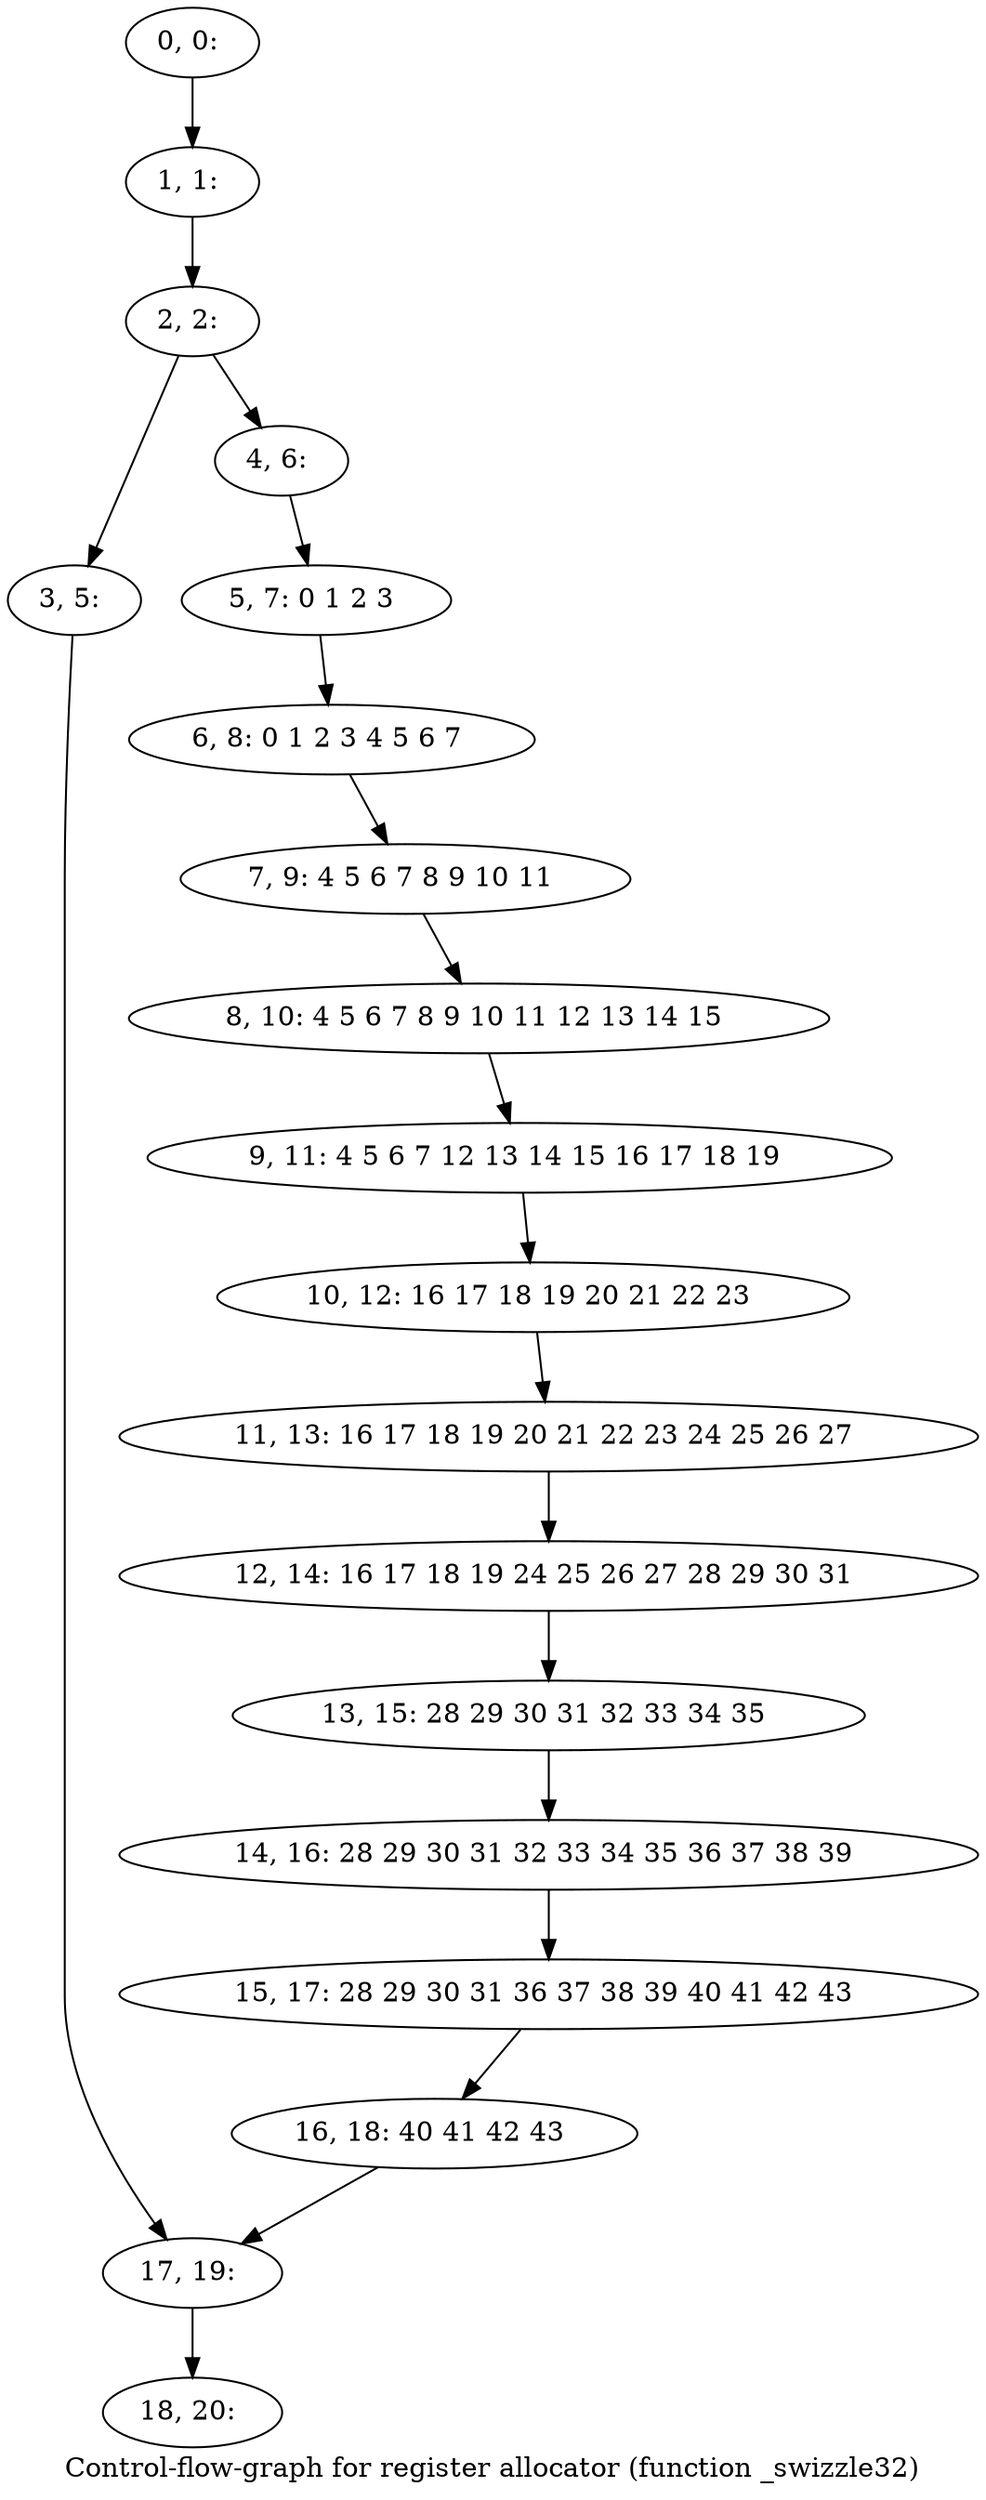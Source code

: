 digraph G {
graph [label="Control-flow-graph for register allocator (function _swizzle32)"]
0[label="0, 0: "];
1[label="1, 1: "];
2[label="2, 2: "];
3[label="3, 5: "];
4[label="4, 6: "];
5[label="5, 7: 0 1 2 3 "];
6[label="6, 8: 0 1 2 3 4 5 6 7 "];
7[label="7, 9: 4 5 6 7 8 9 10 11 "];
8[label="8, 10: 4 5 6 7 8 9 10 11 12 13 14 15 "];
9[label="9, 11: 4 5 6 7 12 13 14 15 16 17 18 19 "];
10[label="10, 12: 16 17 18 19 20 21 22 23 "];
11[label="11, 13: 16 17 18 19 20 21 22 23 24 25 26 27 "];
12[label="12, 14: 16 17 18 19 24 25 26 27 28 29 30 31 "];
13[label="13, 15: 28 29 30 31 32 33 34 35 "];
14[label="14, 16: 28 29 30 31 32 33 34 35 36 37 38 39 "];
15[label="15, 17: 28 29 30 31 36 37 38 39 40 41 42 43 "];
16[label="16, 18: 40 41 42 43 "];
17[label="17, 19: "];
18[label="18, 20: "];
0->1 ;
1->2 ;
2->3 ;
2->4 ;
3->17 ;
4->5 ;
5->6 ;
6->7 ;
7->8 ;
8->9 ;
9->10 ;
10->11 ;
11->12 ;
12->13 ;
13->14 ;
14->15 ;
15->16 ;
16->17 ;
17->18 ;
}
